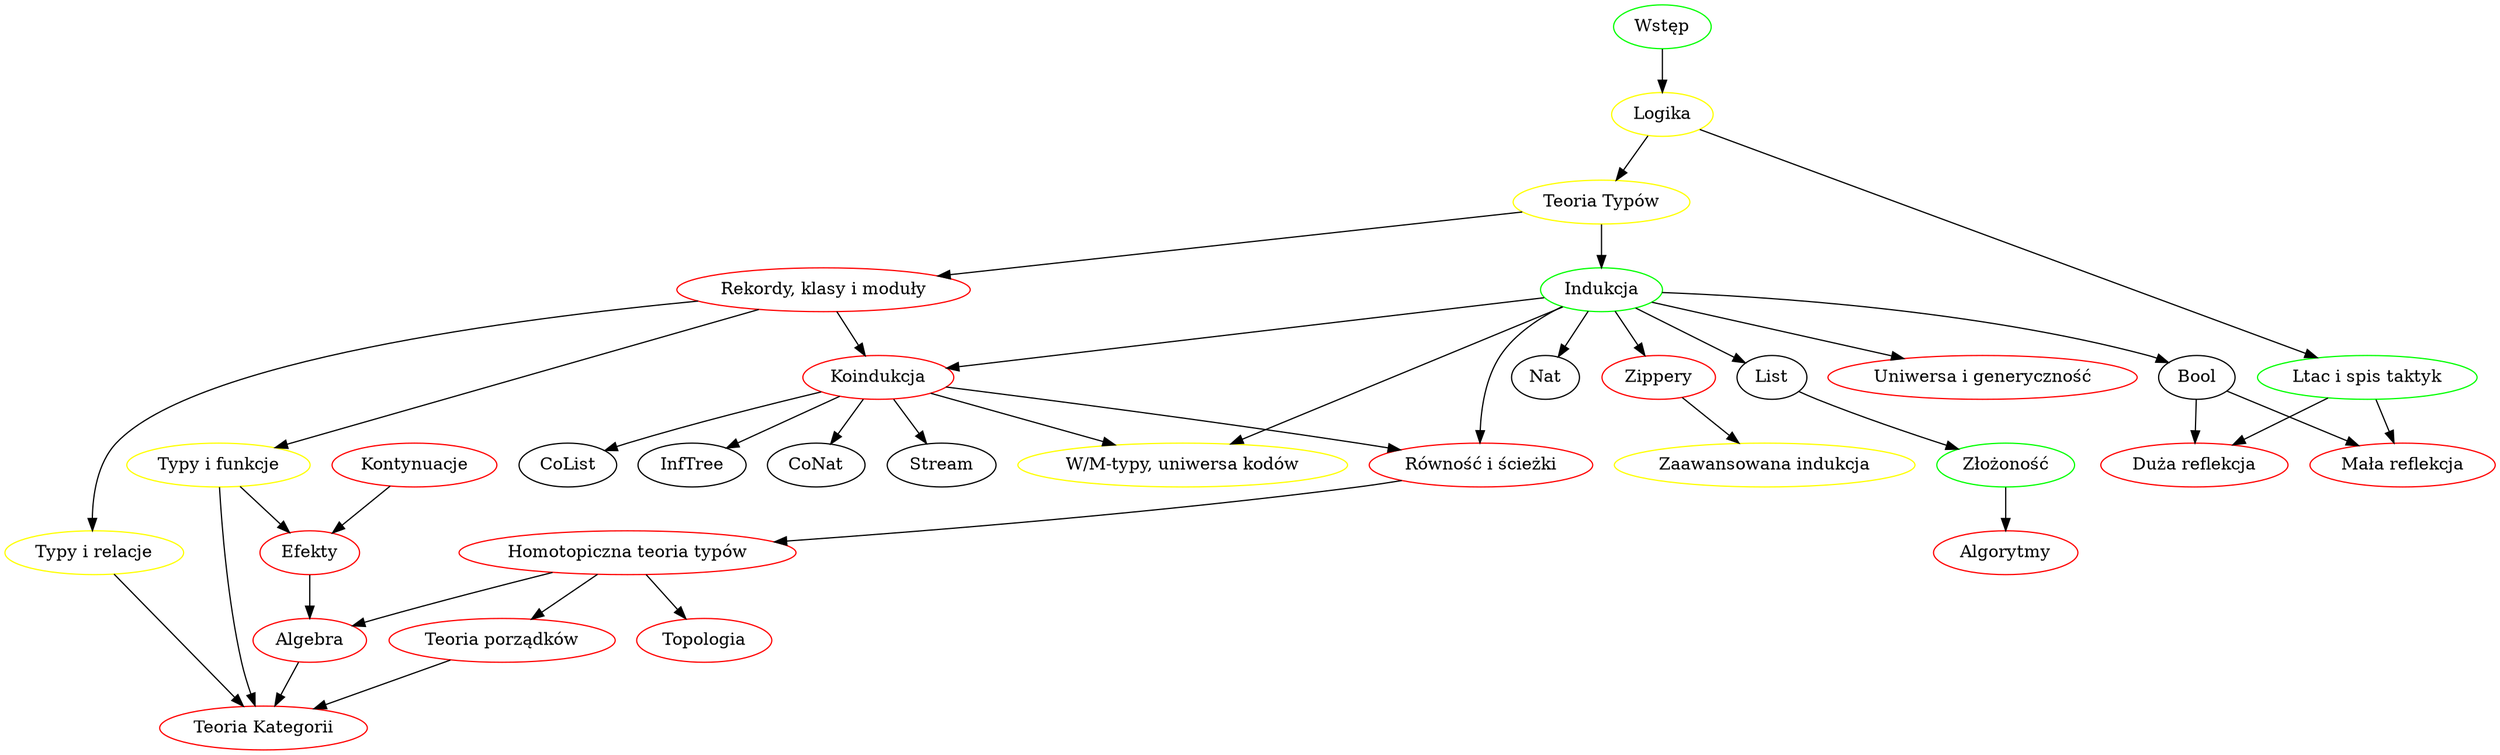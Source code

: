 digraph
{
  Wstęp             [label = "Wstęp", color = green]
  
  Logika            [label = "Logika", color = yellow]
  
  TeoriaTypów       [label = "Teoria Typów", color = yellow]

  Indukcja1         [label = "Indukcja", color = green]
  Indukcja2         [label = "Zippery", color = red]
  Indukcja3         [label = "Zaawansowana indukcja", color = yellow]

  //Bool              [label = "Logika boolowska", color = yellow]
  //Nat               [label = "Arytmetyka Peano", color = yellow]
  //List              [label = "Listy", color = green]

  Moduły            [label = "Rekordy, klasy i moduły", color = red]
  Funkcje           [label = "Typy i funkcje", color = yellow]
  Relacje           [label = "Typy i relacje", color = yellow]

  Koindukcja        [label = "Koindukcja", color = red]

  //CoNat             [label = "Liczby konaturalne", color = yellow]
  //Stream            [label = "Strumienie", color = red]
  //CoList            [label = "Kolisty", color = red]
  //InfTree           [label = "Nieskończone drzewa binarne", color = red]

  WM                [label = "W/M-typy, uniwersa kodów", color = yellow]

  Generycznie       [label = "Uniwersa i generyczność", color = red]

  Ścieżki           [label = "Równość i ścieżki", color = red]

  Kontynuacje       [label = "Kontynuacje", color = red]
  Efekty             [label = "Efekty", color = red]

  Ltac              [label = "Ltac i spis taktyk", color = green]
  
  SSR               [label = "Mała reflekcja", color = red]
  BSR               [label = "Duża reflekcja", color = red]

  Złożoność         [label = "Złożoność", color = green]
  Algorytmy         [label = "Algorytmy", color = red]

  HoTT              [label = "Homotopiczna teoria typów", color = red]
  Algebra           [label = "Algebra", color = red]
  Porządki          [label = "Teoria porządków", color = red]
  Topologia         [label = "Topologia", color = red]
  Kategorie         [label = "Teoria Kategorii", color = red]

  
  Wstęp             -> Logika
  
  Logika            -> TeoriaTypów, Ltac

  TeoriaTypów       -> Indukcja1, Moduły

  Indukcja1         -> Indukcja2, Bool, Nat, List, Koindukcja, WM, Generycznie, Ścieżki
  Indukcja2         -> Indukcja3

  Moduły            -> Koindukcja, Funkcje, Relacje

  Koindukcja        -> CoNat, Stream, CoList, InfTree, WM, Ścieżki

  Ltac              -> SSR, BSR
  Bool              -> SSR, BSR

  Ścieżki           -> HoTT
  HoTT              -> Algebra, Porządki, Topologia
  Algebra           -> Kategorie
  Porządki          -> Kategorie

  Funkcje           -> Kategorie, Efekty
  Relacje           -> Kategorie
  Kontynuacje       -> Efekty

  Efekty            -> Algebra

  List              -> Złożoność
  Złożoność         -> Algorytmy


}